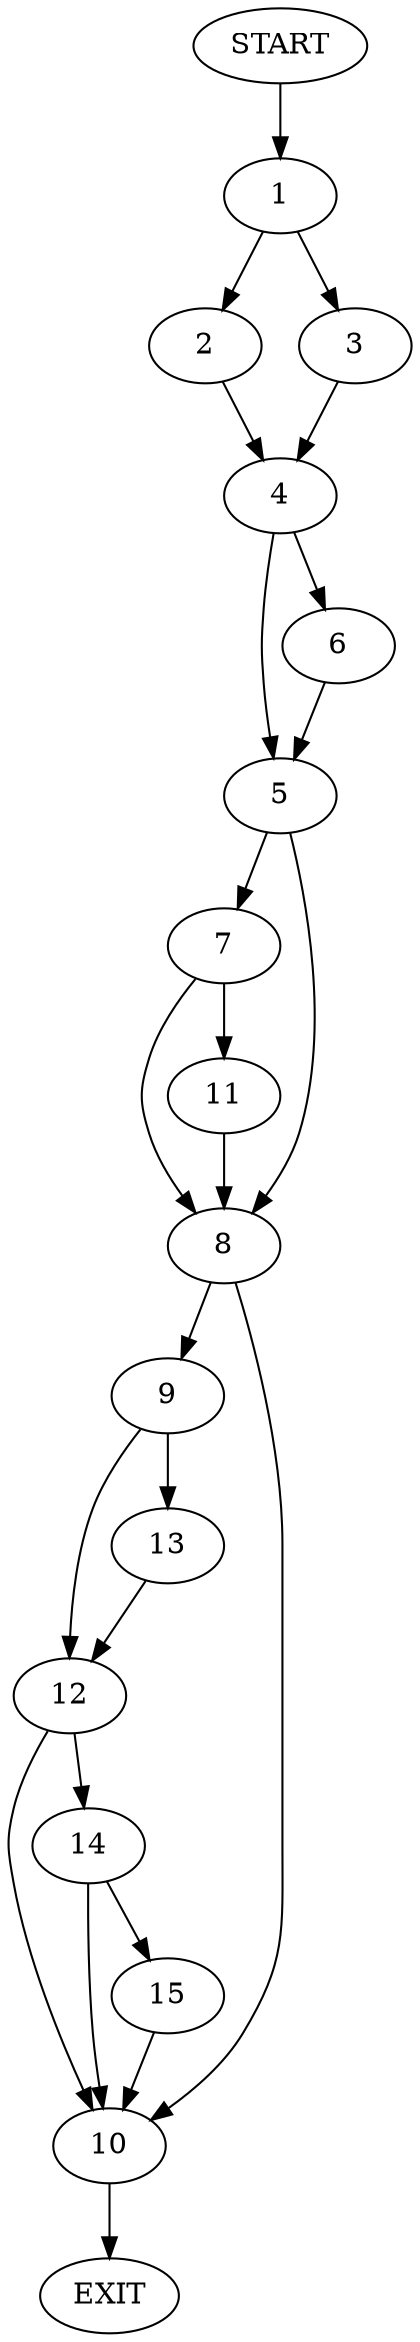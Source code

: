 digraph {
0 [label="START"]
16 [label="EXIT"]
0 -> 1
1 -> 2
1 -> 3
2 -> 4
3 -> 4
4 -> 5
4 -> 6
6 -> 5
5 -> 7
5 -> 8
8 -> 9
8 -> 10
7 -> 11
7 -> 8
11 -> 8
9 -> 12
9 -> 13
10 -> 16
12 -> 14
12 -> 10
13 -> 12
14 -> 15
14 -> 10
15 -> 10
}
